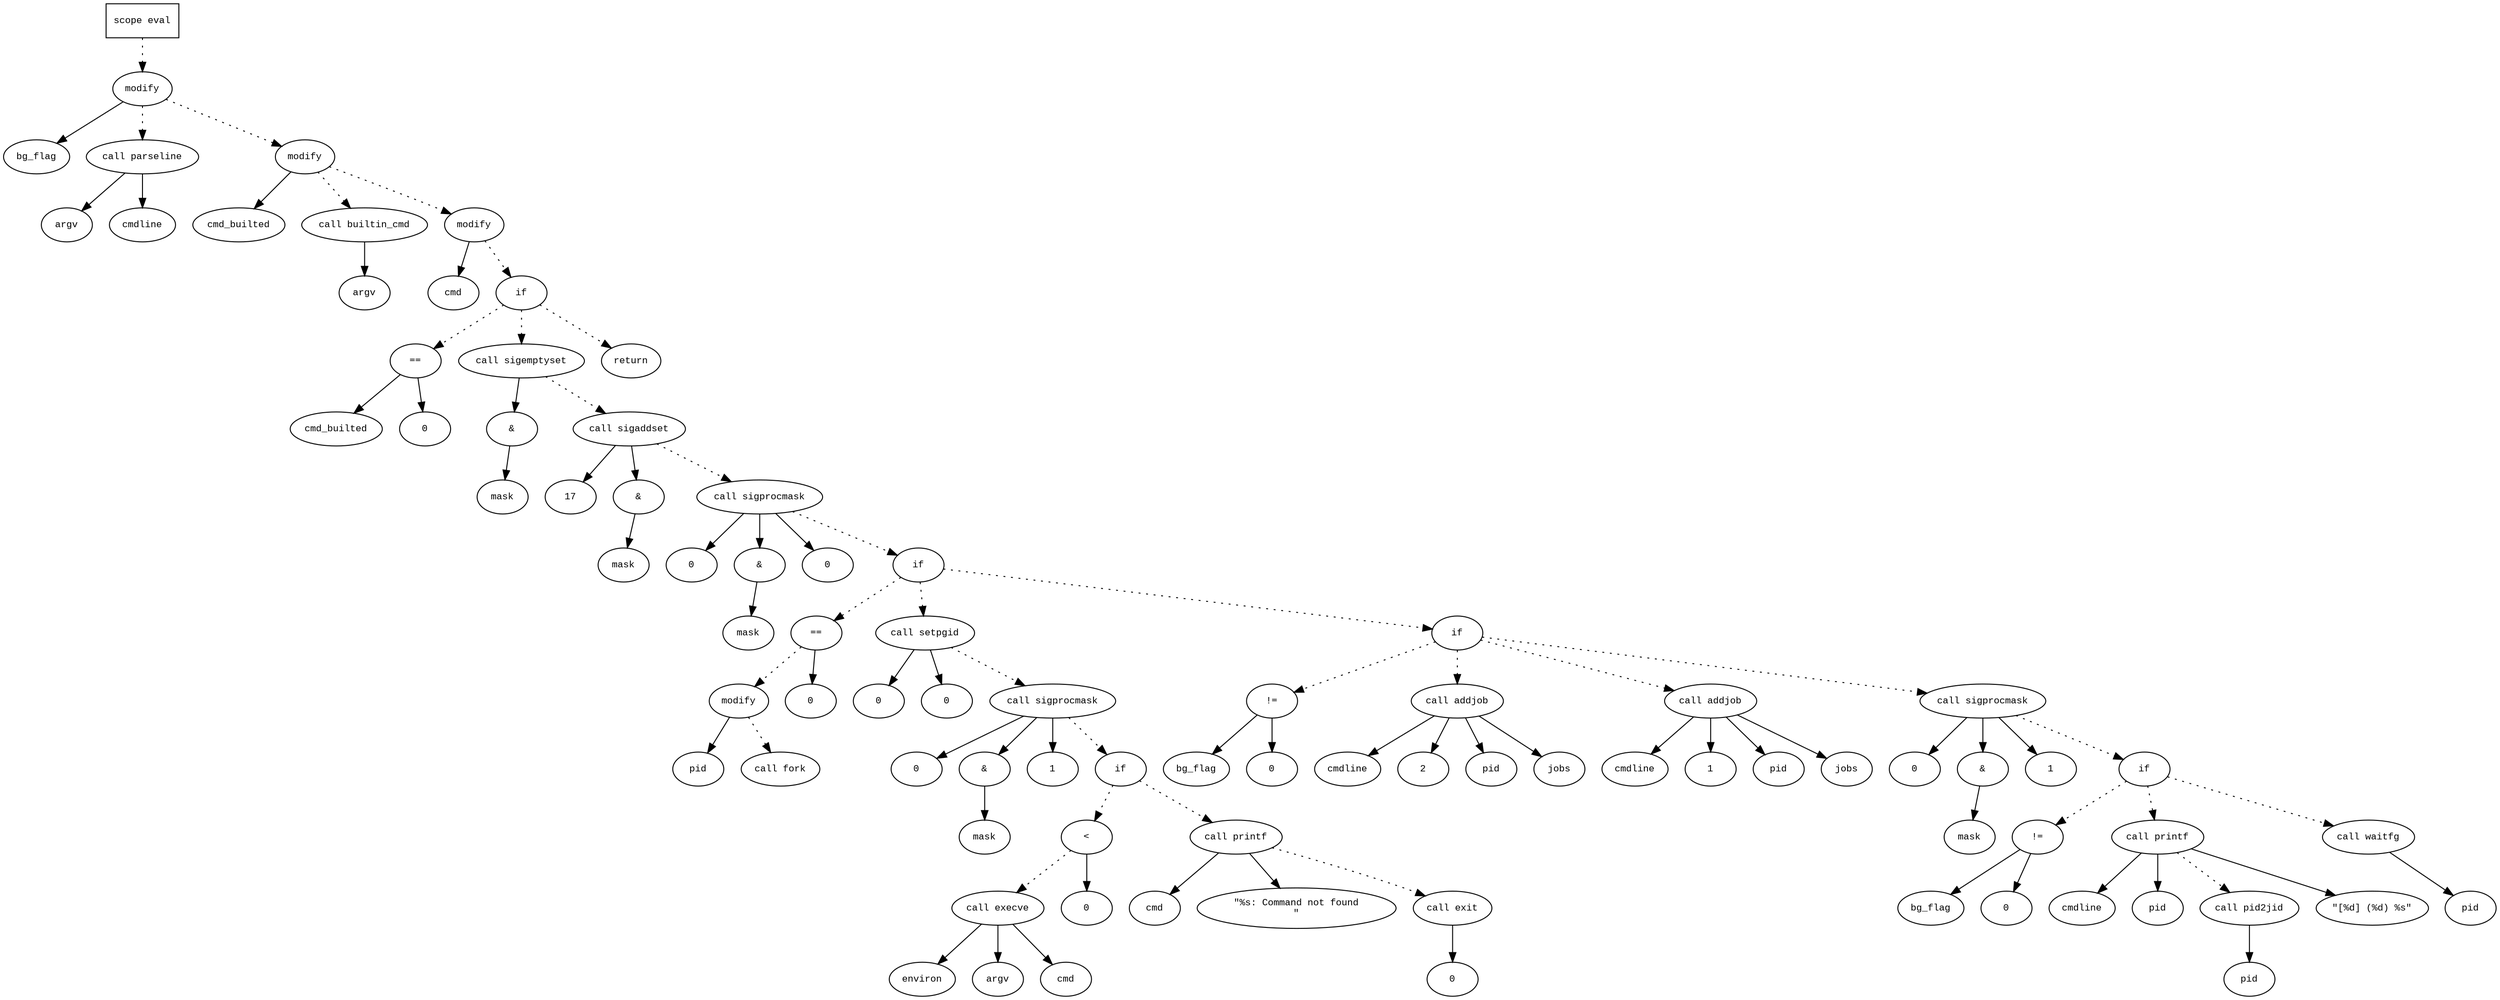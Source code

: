 digraph AST {
  graph [fontname="Times New Roman",fontsize=10];
  node  [fontname="Courier New",fontsize=10];
  edge  [fontname="Times New Roman",fontsize=10];

  node1 [label="scope eval",shape=box];
  node2 [label="modify",shape=ellipse];
  node3 [label="bg_flag",shape=ellipse];
  node2 -> node3;
  node4 [label="call parseline",shape=ellipse];
  node5 [label="argv",shape=ellipse];
  node4 -> node5;
  node6 [label="cmdline",shape=ellipse];
  node4 -> node6;
  node2 -> node4 [style=dotted];
  node1 -> node2 [style=dotted];
  node7 [label="modify",shape=ellipse];
  node8 [label="cmd_builted",shape=ellipse];
  node7 -> node8;
  node9 [label="call builtin_cmd",shape=ellipse];
  node10 [label="argv",shape=ellipse];
  node9 -> node10;
  node7 -> node9 [style=dotted];
  node2 -> node7 [style=dotted];
  node11 [label="modify",shape=ellipse];
  node12 [label="cmd",shape=ellipse];
  node11 -> node12;
  node7 -> node11 [style=dotted];
  node13 [label="if",shape=ellipse];
  node11 -> node13 [style=dotted];
  node14 [label="==",shape=ellipse];
  node15 [label="cmd_builted",shape=ellipse];
  node14 -> node15;
  node16 [label="0",shape=ellipse];
  node14 -> node16;
  node13 -> node14 [style=dotted];
  node17 [label="call sigemptyset",shape=ellipse];
  node18 [label="&",shape=ellipse];
  node17 -> node18;
  node19 [label="mask",shape=ellipse];
  node18 -> node19;
  node13 -> node17 [style=dotted];
  node20 [label="call sigaddset",shape=ellipse];
  node21 [label="17",shape=ellipse];
  node20 -> node21;
  node22 [label="&",shape=ellipse];
  node20 -> node22;
  node23 [label="mask",shape=ellipse];
  node22 -> node23;
  node17 -> node20 [style=dotted];
  node24 [label="call sigprocmask",shape=ellipse];
  node25 [label="0",shape=ellipse];
  node24 -> node25;
  node26 [label="&",shape=ellipse];
  node24 -> node26;
  node27 [label="mask",shape=ellipse];
  node26 -> node27;
  node28 [label="0",shape=ellipse];
  node24 -> node28;
  node20 -> node24 [style=dotted];
  node29 [label="if",shape=ellipse];
  node24 -> node29 [style=dotted];
  node30 [label="==",shape=ellipse];
  node31 [label="modify",shape=ellipse];
  node32 [label="pid",shape=ellipse];
  node31 -> node32;
  node33 [label="call fork",shape=ellipse];
  node31 -> node33 [style=dotted];
  node30 -> node31 [style=dotted];
  node34 [label="0",shape=ellipse];
  node30 -> node34;
  node29 -> node30 [style=dotted];
  node35 [label="call setpgid",shape=ellipse];
  node36 [label="0",shape=ellipse];
  node35 -> node36;
  node37 [label="0",shape=ellipse];
  node35 -> node37;
  node29 -> node35 [style=dotted];
  node38 [label="call sigprocmask",shape=ellipse];
  node39 [label="0",shape=ellipse];
  node38 -> node39;
  node40 [label="&",shape=ellipse];
  node38 -> node40;
  node41 [label="mask",shape=ellipse];
  node40 -> node41;
  node42 [label="1",shape=ellipse];
  node38 -> node42;
  node35 -> node38 [style=dotted];
  node43 [label="if",shape=ellipse];
  node38 -> node43 [style=dotted];
  node44 [label="<",shape=ellipse];
  node45 [label="call execve",shape=ellipse];
  node46 [label="environ",shape=ellipse];
  node45 -> node46;
  node47 [label="argv",shape=ellipse];
  node45 -> node47;
  node48 [label="cmd",shape=ellipse];
  node45 -> node48;
  node44 -> node45 [style=dotted];
  node49 [label="0",shape=ellipse];
  node44 -> node49;
  node43 -> node44 [style=dotted];
  node50 [label="call printf",shape=ellipse];
  node51 [label="cmd",shape=ellipse];
  node50 -> node51;
  node52 [label="\"%s: Command not found
\"",shape=ellipse];
  node50 -> node52;
  node43 -> node50 [style=dotted];
  node53 [label="call exit",shape=ellipse];
  node54 [label="0",shape=ellipse];
  node53 -> node54;
  node50 -> node53 [style=dotted];
  node55 [label="if",shape=ellipse];
  node29 -> node55 [style=dotted];
  node56 [label="!=",shape=ellipse];
  node57 [label="bg_flag",shape=ellipse];
  node56 -> node57;
  node58 [label="0",shape=ellipse];
  node56 -> node58;
  node55 -> node56 [style=dotted];
  node59 [label="call addjob",shape=ellipse];
  node60 [label="cmdline",shape=ellipse];
  node59 -> node60;
  node61 [label="2",shape=ellipse];
  node59 -> node61;
  node62 [label="pid",shape=ellipse];
  node59 -> node62;
  node63 [label="jobs",shape=ellipse];
  node59 -> node63;
  node55 -> node59 [style=dotted];
  node64 [label="call addjob",shape=ellipse];
  node65 [label="cmdline",shape=ellipse];
  node64 -> node65;
  node66 [label="1",shape=ellipse];
  node64 -> node66;
  node67 [label="pid",shape=ellipse];
  node64 -> node67;
  node68 [label="jobs",shape=ellipse];
  node64 -> node68;
  node55 -> node64 [style=dotted];
  node69 [label="call sigprocmask",shape=ellipse];
  node70 [label="0",shape=ellipse];
  node69 -> node70;
  node71 [label="&",shape=ellipse];
  node69 -> node71;
  node72 [label="mask",shape=ellipse];
  node71 -> node72;
  node73 [label="1",shape=ellipse];
  node69 -> node73;
  node55 -> node69 [style=dotted];
  node74 [label="if",shape=ellipse];
  node69 -> node74 [style=dotted];
  node75 [label="!=",shape=ellipse];
  node76 [label="bg_flag",shape=ellipse];
  node75 -> node76;
  node77 [label="0",shape=ellipse];
  node75 -> node77;
  node74 -> node75 [style=dotted];
  node78 [label="call printf",shape=ellipse];
  node79 [label="cmdline",shape=ellipse];
  node78 -> node79;
  node80 [label="pid",shape=ellipse];
  node78 -> node80;
  node81 [label="call pid2jid",shape=ellipse];
  node82 [label="pid",shape=ellipse];
  node81 -> node82;
  node78 -> node81 [style=dotted];
  node83 [label="\"[%d] (%d) %s\"",shape=ellipse];
  node78 -> node83;
  node74 -> node78 [style=dotted];
  node84 [label="call waitfg",shape=ellipse];
  node85 [label="pid",shape=ellipse];
  node84 -> node85;
  node74 -> node84 [style=dotted];
  node86 [label="return",shape=ellipse];
  node13 -> node86 [style=dotted];
} 